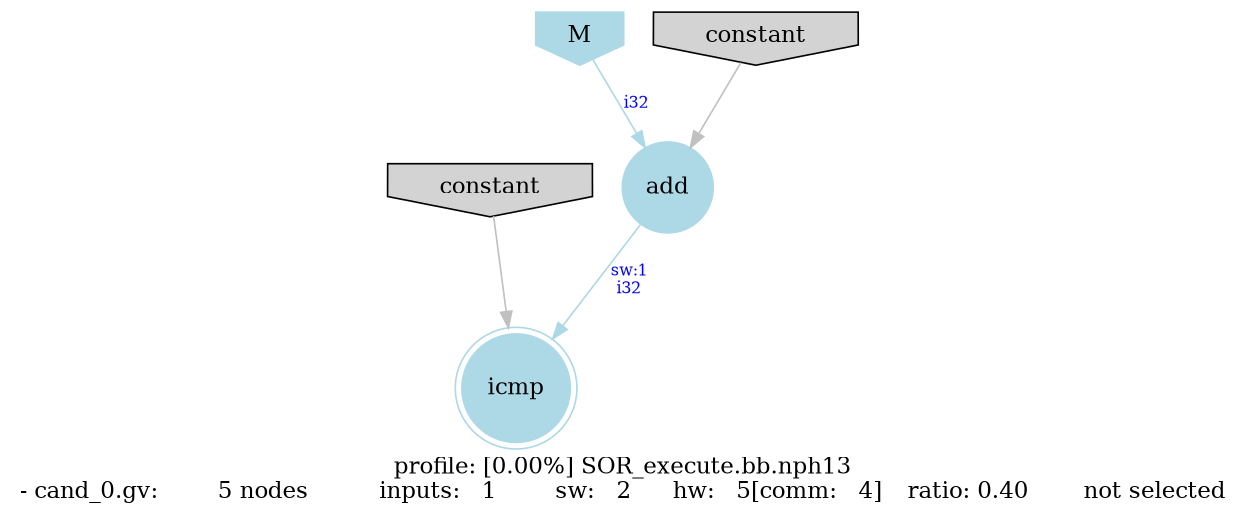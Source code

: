 digraph G {
size = "8.3,11.7"; //a4 size
label = "profile: [0.00%] SOR_execute.bb.nph13\n- cand_0.gv: 	   5 nodes 	 inputs:   1 	 sw:   2 	 hw:   5[comm:   4] 	 ratio: 0.40 	 not selected"
node_0 [ label = "add" shape = "circle" style = "filled" color = "lightblue" ];
node_1 [ label = "M" shape = "invhouse" rank = "source" style = "filled" color = "lightblue" ];
node_2 [ label = "constant" shape = "diamond" shape = "invhouse" rank = "source" style = "filled"                    bgcolor = "lightblue" ];
node_3 [ label = "icmp" shape = "doublecircle" rank = "sink" style = "filled" color = "lightblue" ];
node_4 [ label = "constant" shape = "diamond" shape = "invhouse" rank = "source" style = "filled"                    bgcolor = "lightblue" ];
node_1 -> node_0 [ fontsize = 10 label = "i32"  fontcolor = "blue" color = "lightblue"  ];
node_2 -> node_0 [ fontsize = 10 label = "sw: 0\ni32"  color = "gray" label = "" ];
node_0 -> node_3 [ fontsize = 10 label = "sw:1\ni32"  fontcolor = "blue" color = "lightblue"  ];
node_4 -> node_3 [ fontsize = 10 label = "sw: 0\ni32"  color = "gray" label = "" ];


/* Additional source nodes */
}
